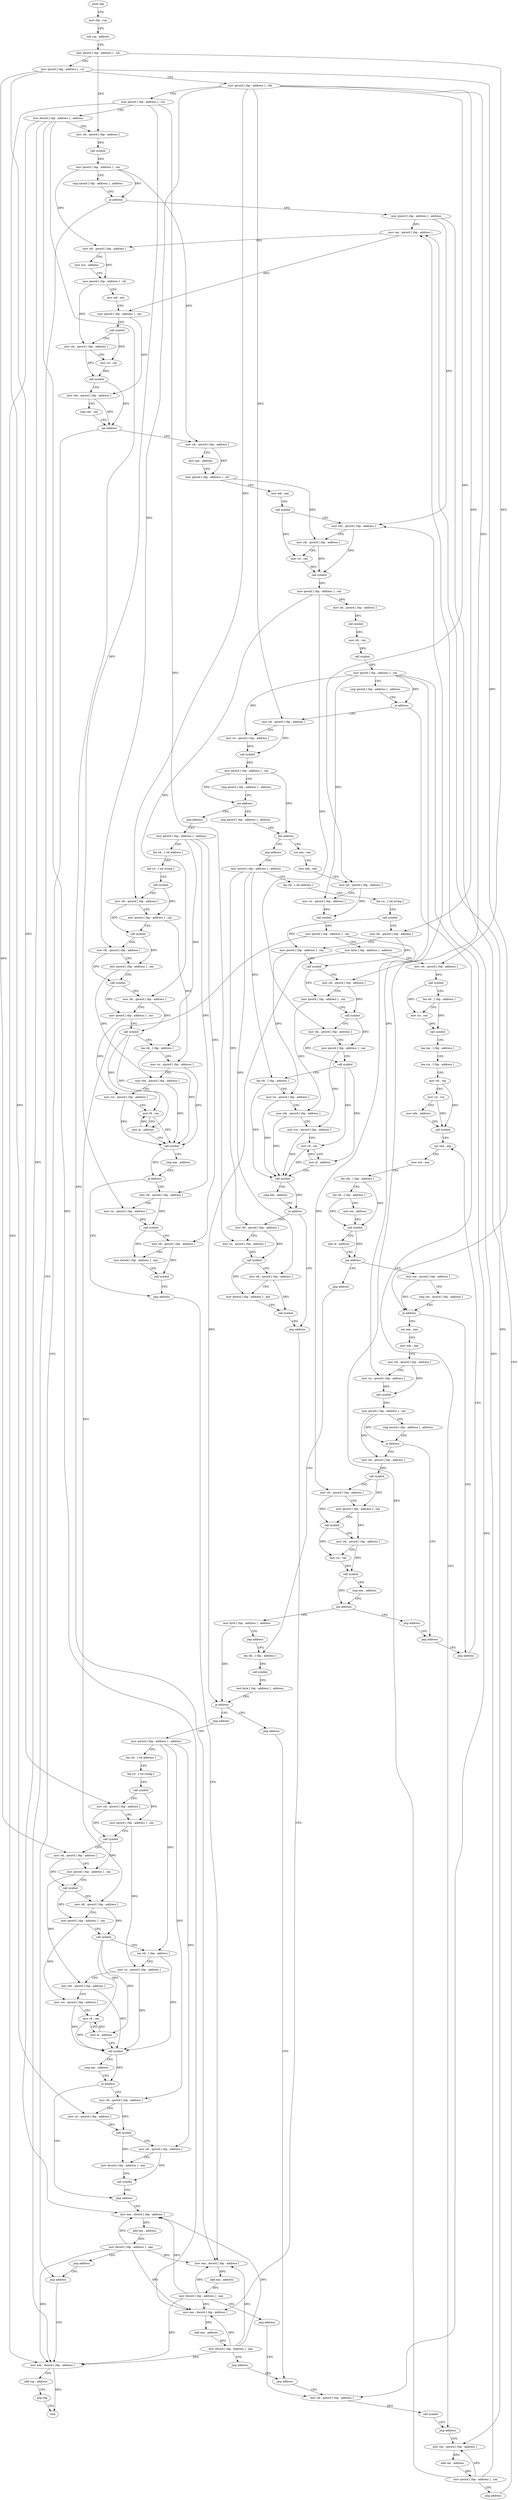 digraph "func" {
"131312" [label = "push rbp" ]
"131313" [label = "mov rbp , rsp" ]
"131316" [label = "sub rsp , address" ]
"131323" [label = "mov qword [ rbp - address ] , rdi" ]
"131327" [label = "mov qword [ rbp - address ] , rsi" ]
"131331" [label = "mov qword [ rbp - address ] , rdx" ]
"131335" [label = "mov qword [ rbp - address ] , rcx" ]
"131339" [label = "mov dword [ rbp - address ] , address" ]
"131346" [label = "mov rdi , qword [ rbp - address ]" ]
"131350" [label = "call symbol" ]
"131355" [label = "mov qword [ rbp - address ] , rax" ]
"131359" [label = "cmp qword [ rbp - address ] , address" ]
"131364" [label = "je address" ]
"132469" [label = "mov eax , dword [ rbp - address ]" ]
"131370" [label = "mov qword [ rbp - address ] , address" ]
"132472" [label = "add rsp , address" ]
"132479" [label = "pop rbp" ]
"132480" [label = "retn" ]
"131381" [label = "mov rax , qword [ rbp - address ]" ]
"132464" [label = "jmp address" ]
"131449" [label = "mov rdi , qword [ rbp - address ]" ]
"131453" [label = "mov eax , address" ]
"131458" [label = "mov qword [ rbp - address ] , rdi" ]
"131465" [label = "mov edi , eax" ]
"131467" [label = "call symbol" ]
"131472" [label = "mov rdx , qword [ rbp - address ]" ]
"131479" [label = "mov rdi , qword [ rbp - address ]" ]
"131486" [label = "mov rsi , rax" ]
"131489" [label = "call symbol" ]
"131494" [label = "mov qword [ rbp - address ] , rax" ]
"131501" [label = "mov rdi , qword [ rbp - address ]" ]
"131508" [label = "call symbol" ]
"131513" [label = "mov rdi , rax" ]
"131516" [label = "call symbol" ]
"131521" [label = "mov qword [ rbp - address ] , rax" ]
"131525" [label = "cmp qword [ rbp - address ] , address" ]
"131530" [label = "je address" ]
"132434" [label = "jmp address" ]
"131536" [label = "mov rdi , qword [ rbp - address ]" ]
"132439" [label = "mov rax , qword [ rbp - address ]" ]
"131540" [label = "mov rsi , qword [ rbp - address ]" ]
"131544" [label = "call symbol" ]
"131549" [label = "mov qword [ rbp - address ] , rax" ]
"131556" [label = "cmp qword [ rbp - address ] , address" ]
"131564" [label = "jne address" ]
"131756" [label = "cmp qword [ rbp - address ] , address" ]
"131570" [label = "jmp address" ]
"132446" [label = "add rax , address" ]
"132452" [label = "mov qword [ rbp - address ] , rax" ]
"132459" [label = "jmp address" ]
"131764" [label = "jbe address" ]
"131956" [label = "xor eax , eax" ]
"131770" [label = "jmp address" ]
"131575" [label = "mov qword [ rbp - address ] , address" ]
"131388" [label = "mov rdi , qword [ rbp - address ]" ]
"131392" [label = "mov ecx , address" ]
"131397" [label = "mov qword [ rbp - address ] , rdi" ]
"131404" [label = "mov edi , ecx" ]
"131406" [label = "mov qword [ rbp - address ] , rax" ]
"131413" [label = "call symbol" ]
"131418" [label = "mov rdi , qword [ rbp - address ]" ]
"131425" [label = "mov rsi , rax" ]
"131428" [label = "call symbol" ]
"131433" [label = "mov rdx , qword [ rbp - address ]" ]
"131440" [label = "cmp rdx , rax" ]
"131443" [label = "jae address" ]
"131958" [label = "mov edx , eax" ]
"131960" [label = "mov rdi , qword [ rbp - address ]" ]
"131964" [label = "mov rsi , qword [ rbp - address ]" ]
"131968" [label = "call symbol" ]
"131973" [label = "mov qword [ rbp - address ] , rax" ]
"131980" [label = "mov byte [ rbp - address ] , address" ]
"131987" [label = "mov rdi , qword [ rbp - address ]" ]
"131991" [label = "call symbol" ]
"131996" [label = "lea rdi , [ rbp - address ]" ]
"132003" [label = "mov rsi , rax" ]
"132006" [label = "call symbol" ]
"132011" [label = "lea rax , [ rbp - address ]" ]
"132015" [label = "lea rcx , [ rbp - address ]" ]
"132022" [label = "mov rdi , rax" ]
"132025" [label = "mov rsi , rcx" ]
"132028" [label = "mov edx , address" ]
"132033" [label = "call symbol" ]
"132038" [label = "xor eax , eax" ]
"131775" [label = "mov qword [ rbp - address ] , address" ]
"131586" [label = "lea rdi , [ rel address ]" ]
"131593" [label = "lea rsi , [ rel string ]" ]
"131600" [label = "call symbol" ]
"131605" [label = "mov rdi , qword [ rbp - address ]" ]
"131609" [label = "mov qword [ rbp - address ] , rax" ]
"131616" [label = "call symbol" ]
"131621" [label = "mov rdi , qword [ rbp - address ]" ]
"131625" [label = "mov qword [ rbp - address ] , rax" ]
"131632" [label = "call symbol" ]
"131637" [label = "mov rdi , qword [ rbp - address ]" ]
"131644" [label = "mov qword [ rbp - address ] , rax" ]
"131651" [label = "call symbol" ]
"131656" [label = "lea rdi , [ rbp - address ]" ]
"131663" [label = "mov rsi , qword [ rbp - address ]" ]
"131670" [label = "mov rdx , qword [ rbp - address ]" ]
"131677" [label = "mov rcx , qword [ rbp - address ]" ]
"131684" [label = "mov r8 , rax" ]
"131687" [label = "mov al , address" ]
"131689" [label = "call symbol" ]
"131694" [label = "cmp eax , address" ]
"131697" [label = "je address" ]
"131737" [label = "jmp address" ]
"131703" [label = "mov rdi , qword [ rbp - address ]" ]
"132073" [label = "mov rax , qword [ rbp - address ]" ]
"132077" [label = "cmp rax , qword [ rbp - address ]" ]
"132081" [label = "je address" ]
"132202" [label = "jmp address" ]
"132087" [label = "xor eax , eax" ]
"132068" [label = "jmp address" ]
"132207" [label = "lea rdi , [ rbp - address ]" ]
"131786" [label = "lea rdi , [ rel address ]" ]
"131793" [label = "lea rsi , [ rel string ]" ]
"131800" [label = "call symbol" ]
"131805" [label = "mov rdi , qword [ rbp - address ]" ]
"131809" [label = "mov qword [ rbp - address ] , rax" ]
"131816" [label = "call symbol" ]
"131821" [label = "mov rdi , qword [ rbp - address ]" ]
"131825" [label = "mov qword [ rbp - address ] , rax" ]
"131832" [label = "call symbol" ]
"131837" [label = "mov rdi , qword [ rbp - address ]" ]
"131844" [label = "mov qword [ rbp - address ] , rax" ]
"131851" [label = "call symbol" ]
"131856" [label = "lea rdi , [ rbp - address ]" ]
"131863" [label = "mov rsi , qword [ rbp - address ]" ]
"131870" [label = "mov rdx , qword [ rbp - address ]" ]
"131877" [label = "mov rcx , qword [ rbp - address ]" ]
"131884" [label = "mov r8 , rax" ]
"131887" [label = "mov al , address" ]
"131889" [label = "call symbol" ]
"131894" [label = "cmp eax , address" ]
"131897" [label = "je address" ]
"131937" [label = "jmp address" ]
"131903" [label = "mov rdi , qword [ rbp - address ]" ]
"131742" [label = "mov eax , dword [ rbp - address ]" ]
"131710" [label = "mov rsi , qword [ rbp - address ]" ]
"131714" [label = "call symbol" ]
"131719" [label = "mov rdi , qword [ rbp - address ]" ]
"131726" [label = "mov dword [ rbp - address ] , eax" ]
"131732" [label = "call symbol" ]
"132089" [label = "mov edx , eax" ]
"132091" [label = "mov rdi , qword [ rbp - address ]" ]
"132095" [label = "mov rsi , qword [ rbp - address ]" ]
"132099" [label = "call symbol" ]
"132104" [label = "mov qword [ rbp - address ] , rax" ]
"132111" [label = "cmp qword [ rbp - address ] , address" ]
"132119" [label = "je address" ]
"132197" [label = "jmp address" ]
"132125" [label = "mov rdi , qword [ rbp - address ]" ]
"132211" [label = "call symbol" ]
"132216" [label = "test byte [ rbp - address ] , address" ]
"132223" [label = "je address" ]
"132415" [label = "jmp address" ]
"132229" [label = "jmp address" ]
"131942" [label = "mov eax , dword [ rbp - address ]" ]
"131910" [label = "mov rsi , qword [ rbp - address ]" ]
"131914" [label = "call symbol" ]
"131919" [label = "mov rdi , qword [ rbp - address ]" ]
"131926" [label = "mov dword [ rbp - address ] , eax" ]
"131932" [label = "call symbol" ]
"131745" [label = "add eax , address" ]
"131748" [label = "mov dword [ rbp - address ] , eax" ]
"131751" [label = "jmp address" ]
"132425" [label = "mov rdi , qword [ rbp - address ]" ]
"132040" [label = "mov ecx , eax" ]
"132042" [label = "lea rdx , [ rbp - address ]" ]
"132046" [label = "lea rdi , [ rbp - address ]" ]
"132050" [label = "mov esi , address" ]
"132055" [label = "call symbol" ]
"132060" [label = "test al , address" ]
"132062" [label = "jne address" ]
"132132" [label = "call symbol" ]
"132137" [label = "mov rdi , qword [ rbp - address ]" ]
"132144" [label = "mov qword [ rbp - address ] , rax" ]
"132151" [label = "call symbol" ]
"132156" [label = "mov rdi , qword [ rbp - address ]" ]
"132163" [label = "mov rsi , rax" ]
"132166" [label = "call symbol" ]
"132171" [label = "cmp eax , address" ]
"132174" [label = "jne address" ]
"132192" [label = "jmp address" ]
"132180" [label = "mov byte [ rbp - address ] , address" ]
"132420" [label = "jmp address" ]
"132234" [label = "mov qword [ rbp - address ] , address" ]
"131945" [label = "add eax , address" ]
"131948" [label = "mov dword [ rbp - address ] , eax" ]
"131951" [label = "jmp address" ]
"132429" [label = "call symbol" ]
"132187" [label = "jmp address" ]
"132245" [label = "lea rdi , [ rel address ]" ]
"132252" [label = "lea rsi , [ rel string ]" ]
"132259" [label = "call symbol" ]
"132264" [label = "mov rdi , qword [ rbp - address ]" ]
"132268" [label = "mov qword [ rbp - address ] , rax" ]
"132275" [label = "call symbol" ]
"132280" [label = "mov rdi , qword [ rbp - address ]" ]
"132284" [label = "mov qword [ rbp - address ] , rax" ]
"132291" [label = "call symbol" ]
"132296" [label = "mov rdi , qword [ rbp - address ]" ]
"132303" [label = "mov qword [ rbp - address ] , rax" ]
"132310" [label = "call symbol" ]
"132315" [label = "lea rdi , [ rbp - address ]" ]
"132322" [label = "mov rsi , qword [ rbp - address ]" ]
"132329" [label = "mov rdx , qword [ rbp - address ]" ]
"132336" [label = "mov rcx , qword [ rbp - address ]" ]
"132343" [label = "mov r8 , rax" ]
"132346" [label = "mov al , address" ]
"132348" [label = "call symbol" ]
"132353" [label = "cmp eax , address" ]
"132356" [label = "je address" ]
"132396" [label = "jmp address" ]
"132362" [label = "mov rdi , qword [ rbp - address ]" ]
"132401" [label = "mov eax , dword [ rbp - address ]" ]
"132369" [label = "mov rsi , qword [ rbp - address ]" ]
"132373" [label = "call symbol" ]
"132378" [label = "mov rdi , qword [ rbp - address ]" ]
"132385" [label = "mov dword [ rbp - address ] , eax" ]
"132391" [label = "call symbol" ]
"132404" [label = "add eax , address" ]
"132407" [label = "mov dword [ rbp - address ] , eax" ]
"132410" [label = "jmp address" ]
"131312" -> "131313" [ label = "CFG" ]
"131313" -> "131316" [ label = "CFG" ]
"131316" -> "131323" [ label = "CFG" ]
"131323" -> "131327" [ label = "CFG" ]
"131323" -> "131346" [ label = "DFG" ]
"131323" -> "131987" [ label = "DFG" ]
"131327" -> "131331" [ label = "CFG" ]
"131327" -> "132081" [ label = "DFG" ]
"131327" -> "132264" [ label = "DFG" ]
"131327" -> "132280" [ label = "DFG" ]
"131331" -> "131335" [ label = "CFG" ]
"131331" -> "131536" [ label = "DFG" ]
"131331" -> "131960" [ label = "DFG" ]
"131331" -> "131605" [ label = "DFG" ]
"131331" -> "131621" [ label = "DFG" ]
"131331" -> "131805" [ label = "DFG" ]
"131331" -> "131821" [ label = "DFG" ]
"131335" -> "131339" [ label = "CFG" ]
"131335" -> "131710" [ label = "DFG" ]
"131335" -> "131910" [ label = "DFG" ]
"131335" -> "132369" [ label = "DFG" ]
"131339" -> "131346" [ label = "CFG" ]
"131339" -> "132469" [ label = "DFG" ]
"131339" -> "131742" [ label = "DFG" ]
"131339" -> "131942" [ label = "DFG" ]
"131339" -> "132401" [ label = "DFG" ]
"131346" -> "131350" [ label = "DFG" ]
"131350" -> "131355" [ label = "DFG" ]
"131355" -> "131359" [ label = "CFG" ]
"131355" -> "131364" [ label = "DFG" ]
"131355" -> "131388" [ label = "DFG" ]
"131355" -> "131449" [ label = "DFG" ]
"131359" -> "131364" [ label = "CFG" ]
"131364" -> "132469" [ label = "CFG" ]
"131364" -> "131370" [ label = "CFG" ]
"132469" -> "132472" [ label = "CFG" ]
"132469" -> "132480" [ label = "DFG" ]
"131370" -> "131381" [ label = "DFG" ]
"131370" -> "131472" [ label = "DFG" ]
"131370" -> "132439" [ label = "DFG" ]
"132472" -> "132479" [ label = "CFG" ]
"132479" -> "132480" [ label = "CFG" ]
"131381" -> "131388" [ label = "CFG" ]
"131381" -> "131406" [ label = "DFG" ]
"132464" -> "132469" [ label = "CFG" ]
"131449" -> "131453" [ label = "CFG" ]
"131449" -> "131458" [ label = "DFG" ]
"131453" -> "131458" [ label = "CFG" ]
"131458" -> "131465" [ label = "CFG" ]
"131458" -> "131479" [ label = "DFG" ]
"131465" -> "131467" [ label = "CFG" ]
"131467" -> "131472" [ label = "CFG" ]
"131467" -> "131486" [ label = "DFG" ]
"131472" -> "131479" [ label = "CFG" ]
"131472" -> "131489" [ label = "DFG" ]
"131479" -> "131486" [ label = "CFG" ]
"131479" -> "131489" [ label = "DFG" ]
"131486" -> "131489" [ label = "DFG" ]
"131489" -> "131494" [ label = "DFG" ]
"131494" -> "131501" [ label = "DFG" ]
"131494" -> "131637" [ label = "DFG" ]
"131494" -> "131837" [ label = "DFG" ]
"131501" -> "131508" [ label = "DFG" ]
"131508" -> "131513" [ label = "DFG" ]
"131513" -> "131516" [ label = "DFG" ]
"131516" -> "131521" [ label = "DFG" ]
"131521" -> "131525" [ label = "CFG" ]
"131521" -> "131530" [ label = "DFG" ]
"131521" -> "131540" [ label = "DFG" ]
"131521" -> "131964" [ label = "DFG" ]
"131521" -> "132095" [ label = "DFG" ]
"131521" -> "132425" [ label = "DFG" ]
"131525" -> "131530" [ label = "CFG" ]
"131530" -> "132434" [ label = "CFG" ]
"131530" -> "131536" [ label = "CFG" ]
"132434" -> "132439" [ label = "CFG" ]
"131536" -> "131540" [ label = "CFG" ]
"131536" -> "131544" [ label = "DFG" ]
"132439" -> "132446" [ label = "DFG" ]
"131540" -> "131544" [ label = "DFG" ]
"131544" -> "131549" [ label = "DFG" ]
"131549" -> "131556" [ label = "CFG" ]
"131549" -> "131564" [ label = "DFG" ]
"131549" -> "131764" [ label = "DFG" ]
"131556" -> "131564" [ label = "CFG" ]
"131564" -> "131756" [ label = "CFG" ]
"131564" -> "131570" [ label = "CFG" ]
"131756" -> "131764" [ label = "CFG" ]
"131570" -> "131575" [ label = "CFG" ]
"132446" -> "132452" [ label = "DFG" ]
"132452" -> "132459" [ label = "CFG" ]
"132452" -> "131381" [ label = "DFG" ]
"132452" -> "131472" [ label = "DFG" ]
"132452" -> "132439" [ label = "DFG" ]
"132459" -> "131381" [ label = "CFG" ]
"131764" -> "131956" [ label = "CFG" ]
"131764" -> "131770" [ label = "CFG" ]
"131956" -> "131958" [ label = "CFG" ]
"131770" -> "131775" [ label = "CFG" ]
"131575" -> "131586" [ label = "CFG" ]
"131575" -> "131703" [ label = "DFG" ]
"131575" -> "131719" [ label = "DFG" ]
"131575" -> "131656" [ label = "DFG" ]
"131388" -> "131392" [ label = "CFG" ]
"131388" -> "131397" [ label = "DFG" ]
"131392" -> "131397" [ label = "CFG" ]
"131397" -> "131404" [ label = "CFG" ]
"131397" -> "131418" [ label = "DFG" ]
"131404" -> "131406" [ label = "CFG" ]
"131406" -> "131413" [ label = "CFG" ]
"131406" -> "131433" [ label = "DFG" ]
"131413" -> "131418" [ label = "CFG" ]
"131413" -> "131425" [ label = "DFG" ]
"131418" -> "131425" [ label = "CFG" ]
"131418" -> "131428" [ label = "DFG" ]
"131425" -> "131428" [ label = "DFG" ]
"131428" -> "131433" [ label = "CFG" ]
"131428" -> "131443" [ label = "DFG" ]
"131433" -> "131440" [ label = "CFG" ]
"131433" -> "131443" [ label = "DFG" ]
"131440" -> "131443" [ label = "CFG" ]
"131443" -> "132464" [ label = "CFG" ]
"131443" -> "131449" [ label = "CFG" ]
"131958" -> "131960" [ label = "CFG" ]
"131960" -> "131964" [ label = "CFG" ]
"131960" -> "131968" [ label = "DFG" ]
"131964" -> "131968" [ label = "DFG" ]
"131968" -> "131973" [ label = "DFG" ]
"131973" -> "131980" [ label = "CFG" ]
"131973" -> "132137" [ label = "DFG" ]
"131973" -> "132296" [ label = "DFG" ]
"131980" -> "131987" [ label = "CFG" ]
"131980" -> "132223" [ label = "DFG" ]
"131987" -> "131991" [ label = "DFG" ]
"131991" -> "131996" [ label = "CFG" ]
"131991" -> "132003" [ label = "DFG" ]
"131996" -> "132003" [ label = "CFG" ]
"131996" -> "132006" [ label = "DFG" ]
"132003" -> "132006" [ label = "DFG" ]
"132006" -> "132011" [ label = "CFG" ]
"132011" -> "132015" [ label = "CFG" ]
"132015" -> "132022" [ label = "CFG" ]
"132022" -> "132025" [ label = "CFG" ]
"132022" -> "132033" [ label = "DFG" ]
"132025" -> "132028" [ label = "CFG" ]
"132025" -> "132033" [ label = "DFG" ]
"132028" -> "132033" [ label = "CFG" ]
"132033" -> "132038" [ label = "CFG" ]
"132038" -> "132040" [ label = "CFG" ]
"131775" -> "131786" [ label = "CFG" ]
"131775" -> "131903" [ label = "DFG" ]
"131775" -> "131919" [ label = "DFG" ]
"131775" -> "131856" [ label = "DFG" ]
"131586" -> "131593" [ label = "CFG" ]
"131593" -> "131600" [ label = "CFG" ]
"131600" -> "131605" [ label = "CFG" ]
"131600" -> "131609" [ label = "DFG" ]
"131605" -> "131609" [ label = "CFG" ]
"131605" -> "131616" [ label = "DFG" ]
"131609" -> "131616" [ label = "CFG" ]
"131609" -> "131663" [ label = "DFG" ]
"131616" -> "131621" [ label = "CFG" ]
"131616" -> "131625" [ label = "DFG" ]
"131621" -> "131625" [ label = "CFG" ]
"131621" -> "131632" [ label = "DFG" ]
"131625" -> "131632" [ label = "CFG" ]
"131625" -> "131670" [ label = "DFG" ]
"131632" -> "131637" [ label = "CFG" ]
"131632" -> "131644" [ label = "DFG" ]
"131637" -> "131644" [ label = "CFG" ]
"131637" -> "131651" [ label = "DFG" ]
"131644" -> "131651" [ label = "CFG" ]
"131644" -> "131677" [ label = "DFG" ]
"131651" -> "131656" [ label = "CFG" ]
"131651" -> "131684" [ label = "DFG" ]
"131651" -> "131687" [ label = "DFG" ]
"131656" -> "131663" [ label = "CFG" ]
"131656" -> "131689" [ label = "DFG" ]
"131663" -> "131670" [ label = "CFG" ]
"131663" -> "131689" [ label = "DFG" ]
"131670" -> "131677" [ label = "CFG" ]
"131670" -> "131689" [ label = "DFG" ]
"131677" -> "131684" [ label = "CFG" ]
"131677" -> "131689" [ label = "DFG" ]
"131684" -> "131687" [ label = "CFG" ]
"131684" -> "131689" [ label = "DFG" ]
"131687" -> "131689" [ label = "CFG" ]
"131687" -> "131684" [ label = "DFG" ]
"131689" -> "131694" [ label = "CFG" ]
"131689" -> "131697" [ label = "DFG" ]
"131694" -> "131697" [ label = "CFG" ]
"131697" -> "131737" [ label = "CFG" ]
"131697" -> "131703" [ label = "CFG" ]
"131737" -> "131742" [ label = "CFG" ]
"131703" -> "131710" [ label = "CFG" ]
"131703" -> "131714" [ label = "DFG" ]
"132073" -> "132077" [ label = "CFG" ]
"132073" -> "132081" [ label = "DFG" ]
"132077" -> "132081" [ label = "CFG" ]
"132081" -> "132202" [ label = "CFG" ]
"132081" -> "132087" [ label = "CFG" ]
"132202" -> "132038" [ label = "CFG" ]
"132087" -> "132089" [ label = "CFG" ]
"132068" -> "132207" [ label = "CFG" ]
"132207" -> "132211" [ label = "DFG" ]
"131786" -> "131793" [ label = "CFG" ]
"131793" -> "131800" [ label = "CFG" ]
"131800" -> "131805" [ label = "CFG" ]
"131800" -> "131809" [ label = "DFG" ]
"131805" -> "131809" [ label = "CFG" ]
"131805" -> "131816" [ label = "DFG" ]
"131809" -> "131816" [ label = "CFG" ]
"131809" -> "131863" [ label = "DFG" ]
"131816" -> "131821" [ label = "CFG" ]
"131816" -> "131825" [ label = "DFG" ]
"131821" -> "131825" [ label = "CFG" ]
"131821" -> "131832" [ label = "DFG" ]
"131825" -> "131832" [ label = "CFG" ]
"131825" -> "131870" [ label = "DFG" ]
"131832" -> "131837" [ label = "CFG" ]
"131832" -> "131844" [ label = "DFG" ]
"131837" -> "131844" [ label = "CFG" ]
"131837" -> "131851" [ label = "DFG" ]
"131844" -> "131851" [ label = "CFG" ]
"131844" -> "131877" [ label = "DFG" ]
"131851" -> "131856" [ label = "CFG" ]
"131851" -> "131884" [ label = "DFG" ]
"131851" -> "131887" [ label = "DFG" ]
"131856" -> "131863" [ label = "CFG" ]
"131856" -> "131889" [ label = "DFG" ]
"131863" -> "131870" [ label = "CFG" ]
"131863" -> "131889" [ label = "DFG" ]
"131870" -> "131877" [ label = "CFG" ]
"131870" -> "131889" [ label = "DFG" ]
"131877" -> "131884" [ label = "CFG" ]
"131877" -> "131889" [ label = "DFG" ]
"131884" -> "131887" [ label = "CFG" ]
"131884" -> "131889" [ label = "DFG" ]
"131887" -> "131889" [ label = "CFG" ]
"131887" -> "131884" [ label = "DFG" ]
"131889" -> "131894" [ label = "CFG" ]
"131889" -> "131897" [ label = "DFG" ]
"131894" -> "131897" [ label = "CFG" ]
"131897" -> "131937" [ label = "CFG" ]
"131897" -> "131903" [ label = "CFG" ]
"131937" -> "131942" [ label = "CFG" ]
"131903" -> "131910" [ label = "CFG" ]
"131903" -> "131914" [ label = "DFG" ]
"131742" -> "131745" [ label = "DFG" ]
"131710" -> "131714" [ label = "DFG" ]
"131714" -> "131719" [ label = "CFG" ]
"131714" -> "131726" [ label = "DFG" ]
"131719" -> "131726" [ label = "CFG" ]
"131719" -> "131732" [ label = "DFG" ]
"131726" -> "131732" [ label = "CFG" ]
"131732" -> "131737" [ label = "CFG" ]
"132089" -> "132091" [ label = "CFG" ]
"132091" -> "132095" [ label = "CFG" ]
"132091" -> "132099" [ label = "DFG" ]
"132095" -> "132099" [ label = "DFG" ]
"132099" -> "132104" [ label = "DFG" ]
"132104" -> "132111" [ label = "CFG" ]
"132104" -> "132119" [ label = "DFG" ]
"132104" -> "132125" [ label = "DFG" ]
"132111" -> "132119" [ label = "CFG" ]
"132119" -> "132197" [ label = "CFG" ]
"132119" -> "132125" [ label = "CFG" ]
"132197" -> "132202" [ label = "CFG" ]
"132125" -> "132132" [ label = "DFG" ]
"132211" -> "132216" [ label = "CFG" ]
"132216" -> "132223" [ label = "CFG" ]
"132223" -> "132415" [ label = "CFG" ]
"132223" -> "132229" [ label = "CFG" ]
"132415" -> "132420" [ label = "CFG" ]
"132229" -> "132234" [ label = "CFG" ]
"131942" -> "131945" [ label = "DFG" ]
"131910" -> "131914" [ label = "DFG" ]
"131914" -> "131919" [ label = "CFG" ]
"131914" -> "131926" [ label = "DFG" ]
"131919" -> "131926" [ label = "CFG" ]
"131919" -> "131932" [ label = "DFG" ]
"131926" -> "131932" [ label = "CFG" ]
"131932" -> "131937" [ label = "CFG" ]
"131745" -> "131748" [ label = "DFG" ]
"131748" -> "131751" [ label = "CFG" ]
"131748" -> "132469" [ label = "DFG" ]
"131748" -> "131742" [ label = "DFG" ]
"131748" -> "131942" [ label = "DFG" ]
"131748" -> "132401" [ label = "DFG" ]
"131751" -> "132425" [ label = "CFG" ]
"132425" -> "132429" [ label = "DFG" ]
"132040" -> "132042" [ label = "CFG" ]
"132042" -> "132046" [ label = "CFG" ]
"132042" -> "132055" [ label = "DFG" ]
"132046" -> "132050" [ label = "CFG" ]
"132046" -> "132055" [ label = "DFG" ]
"132050" -> "132055" [ label = "CFG" ]
"132055" -> "132060" [ label = "CFG" ]
"132055" -> "132062" [ label = "DFG" ]
"132060" -> "132062" [ label = "CFG" ]
"132062" -> "132073" [ label = "CFG" ]
"132062" -> "132068" [ label = "CFG" ]
"132132" -> "132137" [ label = "CFG" ]
"132132" -> "132144" [ label = "DFG" ]
"132137" -> "132144" [ label = "CFG" ]
"132137" -> "132151" [ label = "DFG" ]
"132144" -> "132151" [ label = "CFG" ]
"132144" -> "132156" [ label = "DFG" ]
"132151" -> "132156" [ label = "CFG" ]
"132151" -> "132163" [ label = "DFG" ]
"132156" -> "132163" [ label = "CFG" ]
"132156" -> "132166" [ label = "DFG" ]
"132163" -> "132166" [ label = "DFG" ]
"132166" -> "132171" [ label = "CFG" ]
"132166" -> "132174" [ label = "DFG" ]
"132171" -> "132174" [ label = "CFG" ]
"132174" -> "132192" [ label = "CFG" ]
"132174" -> "132180" [ label = "CFG" ]
"132192" -> "132197" [ label = "CFG" ]
"132180" -> "132187" [ label = "CFG" ]
"132180" -> "132223" [ label = "DFG" ]
"132420" -> "132425" [ label = "CFG" ]
"132234" -> "132245" [ label = "CFG" ]
"132234" -> "132362" [ label = "DFG" ]
"132234" -> "132378" [ label = "DFG" ]
"132234" -> "132315" [ label = "DFG" ]
"131945" -> "131948" [ label = "DFG" ]
"131948" -> "131951" [ label = "CFG" ]
"131948" -> "132469" [ label = "DFG" ]
"131948" -> "131742" [ label = "DFG" ]
"131948" -> "131942" [ label = "DFG" ]
"131948" -> "132401" [ label = "DFG" ]
"131951" -> "132420" [ label = "CFG" ]
"132429" -> "132434" [ label = "CFG" ]
"132187" -> "132207" [ label = "CFG" ]
"132245" -> "132252" [ label = "CFG" ]
"132252" -> "132259" [ label = "CFG" ]
"132259" -> "132264" [ label = "CFG" ]
"132259" -> "132268" [ label = "DFG" ]
"132264" -> "132268" [ label = "CFG" ]
"132264" -> "132275" [ label = "DFG" ]
"132268" -> "132275" [ label = "CFG" ]
"132268" -> "132322" [ label = "DFG" ]
"132275" -> "132280" [ label = "CFG" ]
"132275" -> "132284" [ label = "DFG" ]
"132280" -> "132284" [ label = "CFG" ]
"132280" -> "132291" [ label = "DFG" ]
"132284" -> "132291" [ label = "CFG" ]
"132284" -> "132329" [ label = "DFG" ]
"132291" -> "132296" [ label = "CFG" ]
"132291" -> "132303" [ label = "DFG" ]
"132296" -> "132303" [ label = "CFG" ]
"132296" -> "132310" [ label = "DFG" ]
"132303" -> "132310" [ label = "CFG" ]
"132303" -> "132336" [ label = "DFG" ]
"132310" -> "132315" [ label = "CFG" ]
"132310" -> "132343" [ label = "DFG" ]
"132310" -> "132346" [ label = "DFG" ]
"132315" -> "132322" [ label = "CFG" ]
"132315" -> "132348" [ label = "DFG" ]
"132322" -> "132329" [ label = "CFG" ]
"132322" -> "132348" [ label = "DFG" ]
"132329" -> "132336" [ label = "CFG" ]
"132329" -> "132348" [ label = "DFG" ]
"132336" -> "132343" [ label = "CFG" ]
"132336" -> "132348" [ label = "DFG" ]
"132343" -> "132346" [ label = "CFG" ]
"132343" -> "132348" [ label = "DFG" ]
"132346" -> "132348" [ label = "CFG" ]
"132346" -> "132343" [ label = "DFG" ]
"132348" -> "132353" [ label = "CFG" ]
"132348" -> "132356" [ label = "DFG" ]
"132353" -> "132356" [ label = "CFG" ]
"132356" -> "132396" [ label = "CFG" ]
"132356" -> "132362" [ label = "CFG" ]
"132396" -> "132401" [ label = "CFG" ]
"132362" -> "132369" [ label = "CFG" ]
"132362" -> "132373" [ label = "DFG" ]
"132401" -> "132404" [ label = "DFG" ]
"132369" -> "132373" [ label = "DFG" ]
"132373" -> "132378" [ label = "CFG" ]
"132373" -> "132385" [ label = "DFG" ]
"132378" -> "132385" [ label = "CFG" ]
"132378" -> "132391" [ label = "DFG" ]
"132385" -> "132391" [ label = "CFG" ]
"132391" -> "132396" [ label = "CFG" ]
"132404" -> "132407" [ label = "DFG" ]
"132407" -> "132410" [ label = "CFG" ]
"132407" -> "132469" [ label = "DFG" ]
"132407" -> "131742" [ label = "DFG" ]
"132407" -> "131942" [ label = "DFG" ]
"132407" -> "132401" [ label = "DFG" ]
"132410" -> "132464" [ label = "CFG" ]
}
